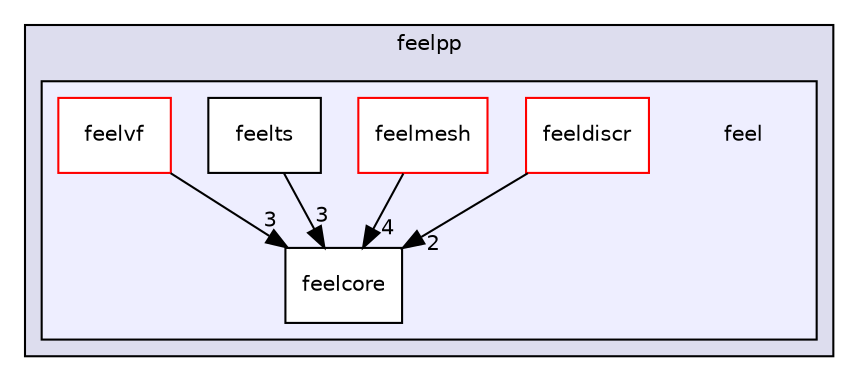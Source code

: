 digraph "/home/runner/work/feelpp/feelpp/feelpp/feel" {
  compound=true
  node [ fontsize="10", fontname="Helvetica"];
  edge [ labelfontsize="10", labelfontname="Helvetica"];
  subgraph clusterdir_58d06d4a5699d8c5c3ef959b17fcd092 {
    graph [ bgcolor="#ddddee", pencolor="black", label="feelpp" fontname="Helvetica", fontsize="10", URL="dir_58d06d4a5699d8c5c3ef959b17fcd092.html"]
  subgraph clusterdir_a4c121e06ebcc119b041a36581d5d48a {
    graph [ bgcolor="#eeeeff", pencolor="black", label="" URL="dir_a4c121e06ebcc119b041a36581d5d48a.html"];
    dir_a4c121e06ebcc119b041a36581d5d48a [shape=plaintext label="feel"];
    dir_f953484fe51916b7b30cc3393ae061de [shape=box label="feelcore" color="black" fillcolor="white" style="filled" URL="dir_f953484fe51916b7b30cc3393ae061de.html"];
    dir_201afb6b72871638822819f2c834f547 [shape=box label="feeldiscr" color="red" fillcolor="white" style="filled" URL="dir_201afb6b72871638822819f2c834f547.html"];
    dir_a5cc16706b2f696b4aa39af29b07fbf0 [shape=box label="feelmesh" color="red" fillcolor="white" style="filled" URL="dir_a5cc16706b2f696b4aa39af29b07fbf0.html"];
    dir_ae42fc5760cccf0772f16e08b35ec1ab [shape=box label="feelts" color="black" fillcolor="white" style="filled" URL="dir_ae42fc5760cccf0772f16e08b35ec1ab.html"];
    dir_3028df760d4718d3ad7450f123c25719 [shape=box label="feelvf" color="red" fillcolor="white" style="filled" URL="dir_3028df760d4718d3ad7450f123c25719.html"];
  }
  }
  dir_3028df760d4718d3ad7450f123c25719->dir_f953484fe51916b7b30cc3393ae061de [headlabel="3", labeldistance=1.5 headhref="dir_000006_000002.html"];
  dir_201afb6b72871638822819f2c834f547->dir_f953484fe51916b7b30cc3393ae061de [headlabel="2", labeldistance=1.5 headhref="dir_000004_000002.html"];
  dir_a5cc16706b2f696b4aa39af29b07fbf0->dir_f953484fe51916b7b30cc3393ae061de [headlabel="4", labeldistance=1.5 headhref="dir_000003_000002.html"];
  dir_ae42fc5760cccf0772f16e08b35ec1ab->dir_f953484fe51916b7b30cc3393ae061de [headlabel="3", labeldistance=1.5 headhref="dir_000005_000002.html"];
}
